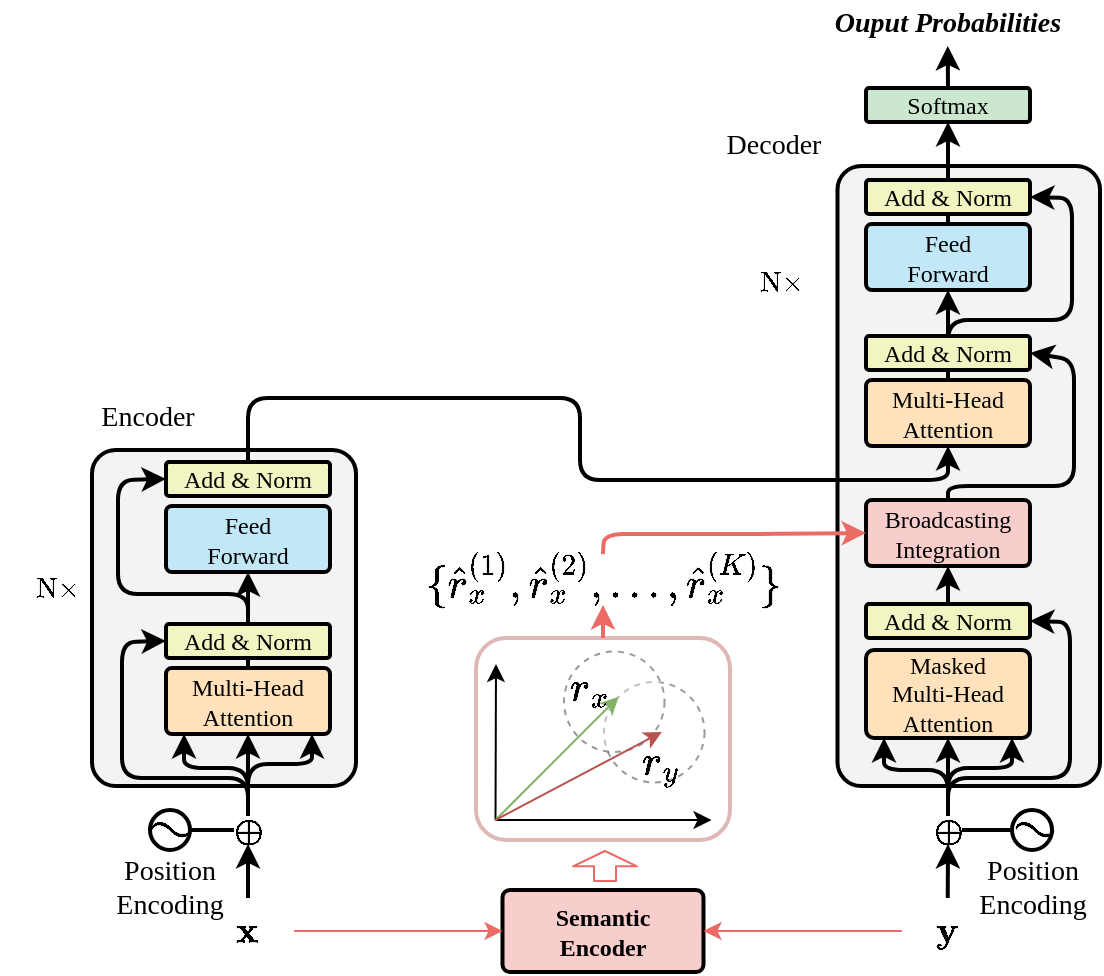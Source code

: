 <mxfile version="14.6.3" type="github">
  <diagram id="fsOf0FjV4G_plv9J03Zy" name="Page-1">
    <mxGraphModel dx="946" dy="-612" grid="0" gridSize="10" guides="1" tooltips="1" connect="1" arrows="1" fold="1" page="1" pageScale="1" pageWidth="827" pageHeight="1169" math="1" shadow="0">
      <root>
        <mxCell id="0" />
        <mxCell id="1" parent="0" />
        <mxCell id="ROoun5k54rdbkdzSo6Rq-1" value="" style="rounded=1;whiteSpace=wrap;html=1;strokeWidth=2;fontSize=11;opacity=40;fillColor=#FFFFFF;strokeColor=#AD4F4C;" parent="1" vertex="1">
          <mxGeometry x="303" y="1708" width="127" height="101" as="geometry" />
        </mxCell>
        <mxCell id="ROoun5k54rdbkdzSo6Rq-2" value="" style="ellipse;whiteSpace=wrap;html=1;aspect=fixed;strokeColor=#000000;strokeWidth=1;fillColor=#FFFFFF;fontSize=11;dashed=1;opacity=40;" parent="1" vertex="1">
          <mxGeometry x="367" y="1730" width="50.25" height="50.25" as="geometry" />
        </mxCell>
        <mxCell id="ROoun5k54rdbkdzSo6Rq-3" value="" style="ellipse;whiteSpace=wrap;html=1;aspect=fixed;strokeColor=#000000;strokeWidth=1;fillColor=#FFFFFF;fontSize=11;dashed=1;opacity=40;" parent="1" vertex="1">
          <mxGeometry x="347" y="1714.75" width="50.25" height="50.25" as="geometry" />
        </mxCell>
        <mxCell id="ROoun5k54rdbkdzSo6Rq-4" value="" style="rounded=1;whiteSpace=wrap;html=1;strokeWidth=2;fillColor=#F3F3F4;arcSize=9;" parent="1" vertex="1">
          <mxGeometry x="483.75" y="1472" width="131.25" height="310" as="geometry" />
        </mxCell>
        <mxCell id="ROoun5k54rdbkdzSo6Rq-5" value="" style="rounded=1;whiteSpace=wrap;html=1;strokeWidth=2;fillColor=#F3F3F4;arcSize=9;" parent="1" vertex="1">
          <mxGeometry x="111" y="1614" width="132" height="168" as="geometry" />
        </mxCell>
        <mxCell id="ROoun5k54rdbkdzSo6Rq-6" value="&lt;font face=&quot;Times New Roman&quot; style=&quot;font-size: 18px&quot;&gt;$$\mathbf{x}$$&lt;/font&gt;" style="rounded=1;whiteSpace=wrap;html=1;strokeWidth=2;arcSize=9;strokeColor=none;" parent="1" vertex="1">
          <mxGeometry x="166" y="1838" width="46" height="33" as="geometry" />
        </mxCell>
        <mxCell id="ROoun5k54rdbkdzSo6Rq-7" value="&lt;font face=&quot;Times New Roman&quot;&gt;Multi-Head&lt;br&gt;Attention&lt;/font&gt;" style="rounded=1;whiteSpace=wrap;html=1;strokeWidth=2;arcSize=9;fillColor=#FFE2BB;" parent="1" vertex="1">
          <mxGeometry x="148" y="1723" width="82" height="33" as="geometry" />
        </mxCell>
        <mxCell id="ROoun5k54rdbkdzSo6Rq-8" value="&lt;font face=&quot;Times New Roman&quot;&gt;Feed&lt;br&gt;Forward&lt;br&gt;&lt;/font&gt;" style="rounded=1;whiteSpace=wrap;html=1;strokeWidth=2;arcSize=9;fillColor=#C2E8F7;" parent="1" vertex="1">
          <mxGeometry x="148" y="1642" width="82" height="33" as="geometry" />
        </mxCell>
        <mxCell id="ROoun5k54rdbkdzSo6Rq-9" value="&lt;font style=&quot;font-size: 14px&quot;&gt;$$\boldsymbol{\oplus}$$&lt;/font&gt;" style="text;html=1;strokeColor=none;fillColor=none;align=center;verticalAlign=middle;whiteSpace=wrap;rounded=0;" parent="1" vertex="1">
          <mxGeometry x="182" y="1797" width="14" height="14" as="geometry" />
        </mxCell>
        <mxCell id="ROoun5k54rdbkdzSo6Rq-10" value="" style="endArrow=classic;html=1;exitX=0.5;exitY=0;exitDx=0;exitDy=0;entryX=0.5;entryY=1;entryDx=0;entryDy=0;strokeWidth=2;" parent="1" source="ROoun5k54rdbkdzSo6Rq-6" target="ROoun5k54rdbkdzSo6Rq-9" edge="1">
          <mxGeometry width="50" height="50" relative="1" as="geometry">
            <mxPoint x="408" y="1760" as="sourcePoint" />
            <mxPoint x="458" y="1710" as="targetPoint" />
          </mxGeometry>
        </mxCell>
        <mxCell id="ROoun5k54rdbkdzSo6Rq-11" value="" style="ellipse;whiteSpace=wrap;html=1;aspect=fixed;strokeWidth=2;fillColor=none;" parent="1" vertex="1">
          <mxGeometry x="140" y="1794" width="20" height="20" as="geometry" />
        </mxCell>
        <mxCell id="ROoun5k54rdbkdzSo6Rq-12" value="&lt;font style=&quot;font-size: 24px&quot;&gt;$$\wr$$&lt;/font&gt;" style="text;html=1;strokeColor=none;align=center;verticalAlign=middle;whiteSpace=wrap;rounded=0;rotation=105;" parent="1" vertex="1">
          <mxGeometry x="131" y="1794" width="40" height="20" as="geometry" />
        </mxCell>
        <mxCell id="ROoun5k54rdbkdzSo6Rq-13" value="" style="endArrow=none;html=1;exitX=1;exitY=0.5;exitDx=0;exitDy=0;entryX=0;entryY=0.5;entryDx=0;entryDy=0;strokeWidth=2;" parent="1" source="ROoun5k54rdbkdzSo6Rq-11" target="ROoun5k54rdbkdzSo6Rq-9" edge="1">
          <mxGeometry width="50" height="50" relative="1" as="geometry">
            <mxPoint x="441" y="1854" as="sourcePoint" />
            <mxPoint x="183" y="1804" as="targetPoint" />
          </mxGeometry>
        </mxCell>
        <mxCell id="ROoun5k54rdbkdzSo6Rq-14" value="&lt;font style=&quot;font-size: 14px&quot; face=&quot;Times New Roman&quot;&gt;Position Encoding&lt;/font&gt;" style="text;html=1;strokeColor=none;fillColor=none;align=center;verticalAlign=middle;whiteSpace=wrap;rounded=0;" parent="1" vertex="1">
          <mxGeometry x="119" y="1823" width="62" height="20" as="geometry" />
        </mxCell>
        <mxCell id="ROoun5k54rdbkdzSo6Rq-17" value="" style="endArrow=classic;html=1;strokeWidth=2;exitX=0.5;exitY=0;exitDx=0;exitDy=0;entryX=0.5;entryY=1;entryDx=0;entryDy=0;" parent="1" source="ROoun5k54rdbkdzSo6Rq-9" target="ROoun5k54rdbkdzSo6Rq-7" edge="1">
          <mxGeometry width="50" height="50" relative="1" as="geometry">
            <mxPoint x="396" y="1829" as="sourcePoint" />
            <mxPoint x="446" y="1779" as="targetPoint" />
          </mxGeometry>
        </mxCell>
        <mxCell id="ROoun5k54rdbkdzSo6Rq-18" value="" style="endArrow=classic;html=1;strokeWidth=2;exitX=0.5;exitY=0;exitDx=0;exitDy=0;entryX=0.89;entryY=1;entryDx=0;entryDy=0;entryPerimeter=0;" parent="1" source="ROoun5k54rdbkdzSo6Rq-9" target="ROoun5k54rdbkdzSo6Rq-7" edge="1">
          <mxGeometry width="50" height="50" relative="1" as="geometry">
            <mxPoint x="361" y="1834" as="sourcePoint" />
            <mxPoint x="411" y="1784" as="targetPoint" />
            <Array as="points">
              <mxPoint x="189" y="1771" />
              <mxPoint x="221" y="1771" />
            </Array>
          </mxGeometry>
        </mxCell>
        <mxCell id="ROoun5k54rdbkdzSo6Rq-19" value="" style="endArrow=classic;html=1;strokeWidth=2;exitX=0.5;exitY=0;exitDx=0;exitDy=0;entryX=0.11;entryY=1;entryDx=0;entryDy=0;entryPerimeter=0;" parent="1" source="ROoun5k54rdbkdzSo6Rq-9" target="ROoun5k54rdbkdzSo6Rq-7" edge="1">
          <mxGeometry width="50" height="50" relative="1" as="geometry">
            <mxPoint x="199" y="1797" as="sourcePoint" />
            <mxPoint x="199" y="1751" as="targetPoint" />
            <Array as="points">
              <mxPoint x="189" y="1773" />
              <mxPoint x="157" y="1773" />
            </Array>
          </mxGeometry>
        </mxCell>
        <mxCell id="ROoun5k54rdbkdzSo6Rq-20" value="" style="endArrow=classic;html=1;strokeWidth=2;exitX=0.5;exitY=0;exitDx=0;exitDy=0;entryX=0;entryY=0.5;entryDx=0;entryDy=0;" parent="1" source="ROoun5k54rdbkdzSo6Rq-9" target="ROoun5k54rdbkdzSo6Rq-22" edge="1">
          <mxGeometry width="50" height="50" relative="1" as="geometry">
            <mxPoint x="204" y="1790" as="sourcePoint" />
            <mxPoint x="411" y="1784" as="targetPoint" />
            <Array as="points">
              <mxPoint x="189" y="1778" />
              <mxPoint x="126" y="1778" />
              <mxPoint x="126" y="1710" />
            </Array>
          </mxGeometry>
        </mxCell>
        <mxCell id="ROoun5k54rdbkdzSo6Rq-21" value="" style="endArrow=classic;html=1;strokeWidth=2;exitX=0.5;exitY=0;exitDx=0;exitDy=0;entryX=0.5;entryY=1;entryDx=0;entryDy=0;" parent="1" source="ROoun5k54rdbkdzSo6Rq-7" target="ROoun5k54rdbkdzSo6Rq-8" edge="1">
          <mxGeometry width="50" height="50" relative="1" as="geometry">
            <mxPoint x="361" y="1834" as="sourcePoint" />
            <mxPoint x="411" y="1784" as="targetPoint" />
          </mxGeometry>
        </mxCell>
        <mxCell id="ROoun5k54rdbkdzSo6Rq-22" value="&lt;font face=&quot;Times New Roman&quot;&gt;Add &amp;amp; Norm&lt;/font&gt;" style="rounded=1;whiteSpace=wrap;html=1;strokeWidth=2;arcSize=9;fillColor=#F2F4C1;" parent="1" vertex="1">
          <mxGeometry x="148" y="1701" width="82" height="17" as="geometry" />
        </mxCell>
        <mxCell id="ROoun5k54rdbkdzSo6Rq-23" value="" style="endArrow=classic;html=1;strokeWidth=2;exitX=0.5;exitY=0;exitDx=0;exitDy=0;entryX=0;entryY=0.5;entryDx=0;entryDy=0;" parent="1" source="ROoun5k54rdbkdzSo6Rq-22" target="ROoun5k54rdbkdzSo6Rq-42" edge="1">
          <mxGeometry width="50" height="50" relative="1" as="geometry">
            <mxPoint x="361" y="1834" as="sourcePoint" />
            <mxPoint x="411" y="1784" as="targetPoint" />
            <Array as="points">
              <mxPoint x="189" y="1686" />
              <mxPoint x="124" y="1686" />
              <mxPoint x="124" y="1629" />
            </Array>
          </mxGeometry>
        </mxCell>
        <mxCell id="ROoun5k54rdbkdzSo6Rq-24" value="&lt;span style=&quot;font-family: &amp;#34;times new roman&amp;#34; ; font-size: 18px&quot;&gt;$$\mathbf{y}$$&lt;/span&gt;" style="rounded=1;whiteSpace=wrap;html=1;strokeWidth=2;arcSize=9;strokeColor=none;" parent="1" vertex="1">
          <mxGeometry x="515.87" y="1838" width="46" height="33" as="geometry" />
        </mxCell>
        <mxCell id="ROoun5k54rdbkdzSo6Rq-25" value="&lt;font face=&quot;Times New Roman&quot;&gt;Masked &lt;br&gt;Multi-Head&lt;br&gt;Attention&lt;/font&gt;" style="rounded=1;whiteSpace=wrap;html=1;strokeWidth=2;arcSize=9;fillColor=#FFE2BB;" parent="1" vertex="1">
          <mxGeometry x="498" y="1714" width="82" height="44" as="geometry" />
        </mxCell>
        <mxCell id="ROoun5k54rdbkdzSo6Rq-26" value="&lt;span style=&quot;font-family: &amp;#34;times new roman&amp;#34;&quot;&gt;Multi-Head&lt;/span&gt;&lt;br style=&quot;font-family: &amp;#34;times new roman&amp;#34;&quot;&gt;&lt;span style=&quot;font-family: &amp;#34;times new roman&amp;#34;&quot;&gt;Attention&lt;/span&gt;&lt;font face=&quot;Times New Roman&quot;&gt;&lt;br&gt;&lt;/font&gt;" style="rounded=1;whiteSpace=wrap;html=1;strokeWidth=2;arcSize=9;fillColor=#FFE2BB;" parent="1" vertex="1">
          <mxGeometry x="498" y="1579" width="82" height="33" as="geometry" />
        </mxCell>
        <mxCell id="ROoun5k54rdbkdzSo6Rq-27" value="&lt;font style=&quot;font-size: 14px&quot;&gt;$$\boldsymbol{\oplus}$$&lt;/font&gt;" style="text;html=1;strokeColor=none;fillColor=none;align=center;verticalAlign=middle;whiteSpace=wrap;rounded=0;" parent="1" vertex="1">
          <mxGeometry x="532" y="1797" width="14" height="14" as="geometry" />
        </mxCell>
        <mxCell id="ROoun5k54rdbkdzSo6Rq-28" value="" style="endArrow=classic;html=1;exitX=0.5;exitY=0;exitDx=0;exitDy=0;entryX=0.5;entryY=1;entryDx=0;entryDy=0;strokeWidth=2;" parent="1" source="ROoun5k54rdbkdzSo6Rq-24" target="ROoun5k54rdbkdzSo6Rq-27" edge="1">
          <mxGeometry width="50" height="50" relative="1" as="geometry">
            <mxPoint x="758" y="1760" as="sourcePoint" />
            <mxPoint x="808" y="1710" as="targetPoint" />
          </mxGeometry>
        </mxCell>
        <mxCell id="ROoun5k54rdbkdzSo6Rq-29" value="" style="ellipse;whiteSpace=wrap;html=1;aspect=fixed;strokeWidth=2;fillColor=none;" parent="1" vertex="1">
          <mxGeometry x="571" y="1794" width="20" height="20" as="geometry" />
        </mxCell>
        <mxCell id="ROoun5k54rdbkdzSo6Rq-30" value="&lt;font style=&quot;font-size: 24px&quot;&gt;$$\wr$$&lt;/font&gt;" style="text;html=1;strokeColor=none;align=center;verticalAlign=middle;whiteSpace=wrap;rounded=0;rotation=105;" parent="1" vertex="1">
          <mxGeometry x="563" y="1794" width="40" height="20" as="geometry" />
        </mxCell>
        <mxCell id="ROoun5k54rdbkdzSo6Rq-31" value="&lt;font style=&quot;font-size: 14px&quot; face=&quot;Times New Roman&quot;&gt;Position Encoding&lt;/font&gt;" style="text;html=1;strokeColor=none;fillColor=none;align=center;verticalAlign=middle;whiteSpace=wrap;rounded=0;" parent="1" vertex="1">
          <mxGeometry x="550.5" y="1823" width="61" height="20" as="geometry" />
        </mxCell>
        <mxCell id="ROoun5k54rdbkdzSo6Rq-34" value="" style="endArrow=classic;html=1;strokeWidth=2;exitX=0.5;exitY=0;exitDx=0;exitDy=0;entryX=0.5;entryY=1;entryDx=0;entryDy=0;" parent="1" source="ROoun5k54rdbkdzSo6Rq-27" target="ROoun5k54rdbkdzSo6Rq-25" edge="1">
          <mxGeometry width="50" height="50" relative="1" as="geometry">
            <mxPoint x="746" y="1829" as="sourcePoint" />
            <mxPoint x="796" y="1779" as="targetPoint" />
          </mxGeometry>
        </mxCell>
        <mxCell id="ROoun5k54rdbkdzSo6Rq-35" value="" style="endArrow=classic;html=1;strokeWidth=2;exitX=0.5;exitY=0;exitDx=0;exitDy=0;entryX=0.89;entryY=1;entryDx=0;entryDy=0;entryPerimeter=0;" parent="1" source="ROoun5k54rdbkdzSo6Rq-27" target="ROoun5k54rdbkdzSo6Rq-25" edge="1">
          <mxGeometry width="50" height="50" relative="1" as="geometry">
            <mxPoint x="711" y="1834" as="sourcePoint" />
            <mxPoint x="761" y="1784" as="targetPoint" />
            <Array as="points">
              <mxPoint x="539" y="1773" />
              <mxPoint x="571" y="1773" />
            </Array>
          </mxGeometry>
        </mxCell>
        <mxCell id="ROoun5k54rdbkdzSo6Rq-36" value="" style="endArrow=classic;html=1;strokeWidth=2;exitX=0.5;exitY=0;exitDx=0;exitDy=0;entryX=0.11;entryY=1;entryDx=0;entryDy=0;entryPerimeter=0;" parent="1" source="ROoun5k54rdbkdzSo6Rq-27" target="ROoun5k54rdbkdzSo6Rq-25" edge="1">
          <mxGeometry width="50" height="50" relative="1" as="geometry">
            <mxPoint x="549" y="1797" as="sourcePoint" />
            <mxPoint x="549" y="1751" as="targetPoint" />
            <Array as="points">
              <mxPoint x="539" y="1774" />
              <mxPoint x="507" y="1774" />
            </Array>
          </mxGeometry>
        </mxCell>
        <mxCell id="ROoun5k54rdbkdzSo6Rq-38" value="" style="endArrow=none;html=1;strokeWidth=2;exitX=1;exitY=0.5;exitDx=0;exitDy=0;entryX=0;entryY=0.5;entryDx=0;entryDy=0;" parent="1" source="ROoun5k54rdbkdzSo6Rq-27" target="ROoun5k54rdbkdzSo6Rq-29" edge="1">
          <mxGeometry width="50" height="50" relative="1" as="geometry">
            <mxPoint x="541" y="1834" as="sourcePoint" />
            <mxPoint x="591" y="1784" as="targetPoint" />
          </mxGeometry>
        </mxCell>
        <mxCell id="ROoun5k54rdbkdzSo6Rq-39" value="&lt;font face=&quot;Times New Roman&quot;&gt;Feed&lt;br&gt;Forward&lt;br&gt;&lt;/font&gt;" style="rounded=1;whiteSpace=wrap;html=1;strokeWidth=2;arcSize=9;fillColor=#C2E8F7;" parent="1" vertex="1">
          <mxGeometry x="498" y="1501" width="82" height="33" as="geometry" />
        </mxCell>
        <mxCell id="ROoun5k54rdbkdzSo6Rq-40" value="" style="endArrow=classic;html=1;strokeWidth=2;entryX=0.5;entryY=1;entryDx=0;entryDy=0;exitX=0.5;exitY=0;exitDx=0;exitDy=0;" parent="1" source="ROoun5k54rdbkdzSo6Rq-26" target="ROoun5k54rdbkdzSo6Rq-39" edge="1">
          <mxGeometry width="50" height="50" relative="1" as="geometry">
            <mxPoint x="549" y="1567" as="sourcePoint" />
            <mxPoint x="549" y="1612" as="targetPoint" />
          </mxGeometry>
        </mxCell>
        <mxCell id="ROoun5k54rdbkdzSo6Rq-42" value="&lt;font face=&quot;Times New Roman&quot;&gt;Add &amp;amp; Norm&lt;/font&gt;" style="rounded=1;whiteSpace=wrap;html=1;strokeWidth=2;arcSize=9;fillColor=#F2F4C1;" parent="1" vertex="1">
          <mxGeometry x="148" y="1620" width="82" height="17" as="geometry" />
        </mxCell>
        <mxCell id="ROoun5k54rdbkdzSo6Rq-43" value="" style="endArrow=classic;html=1;strokeWidth=2;exitX=0.5;exitY=0;exitDx=0;exitDy=0;entryX=1;entryY=0.5;entryDx=0;entryDy=0;" parent="1" source="ROoun5k54rdbkdzSo6Rq-27" target="ROoun5k54rdbkdzSo6Rq-45" edge="1">
          <mxGeometry width="50" height="50" relative="1" as="geometry">
            <mxPoint x="567" y="1750" as="sourcePoint" />
            <mxPoint x="617" y="1700" as="targetPoint" />
            <Array as="points">
              <mxPoint x="539" y="1778" />
              <mxPoint x="600" y="1778" />
              <mxPoint x="600" y="1700" />
            </Array>
          </mxGeometry>
        </mxCell>
        <mxCell id="ROoun5k54rdbkdzSo6Rq-44" value="" style="endArrow=classic;html=1;strokeWidth=2;exitX=0.5;exitY=0;exitDx=0;exitDy=0;entryX=1;entryY=0.5;entryDx=0;entryDy=0;" parent="1" source="ROoun5k54rdbkdzSo6Rq-59" target="ROoun5k54rdbkdzSo6Rq-54" edge="1">
          <mxGeometry width="50" height="50" relative="1" as="geometry">
            <mxPoint x="539" y="1654" as="sourcePoint" />
            <mxPoint x="617" y="1657" as="targetPoint" />
            <Array as="points">
              <mxPoint x="539" y="1632" />
              <mxPoint x="602" y="1632" />
              <mxPoint x="602" y="1569" />
            </Array>
          </mxGeometry>
        </mxCell>
        <mxCell id="ROoun5k54rdbkdzSo6Rq-45" value="&lt;font face=&quot;Times New Roman&quot;&gt;Add &amp;amp; Norm&lt;/font&gt;" style="rounded=1;whiteSpace=wrap;html=1;strokeWidth=2;arcSize=9;fillColor=#F2F4C1;" parent="1" vertex="1">
          <mxGeometry x="498" y="1691" width="82" height="17" as="geometry" />
        </mxCell>
        <mxCell id="ROoun5k54rdbkdzSo6Rq-46" value="" style="endArrow=classic;html=1;strokeWidth=2;exitX=0.5;exitY=0;exitDx=0;exitDy=0;entryX=1;entryY=0.5;entryDx=0;entryDy=0;" parent="1" source="ROoun5k54rdbkdzSo6Rq-26" target="ROoun5k54rdbkdzSo6Rq-51" edge="1">
          <mxGeometry width="50" height="50" relative="1" as="geometry">
            <mxPoint x="567" y="1707" as="sourcePoint" />
            <mxPoint x="580" y="1468" as="targetPoint" />
            <Array as="points">
              <mxPoint x="539" y="1549" />
              <mxPoint x="601" y="1549" />
              <mxPoint x="601" y="1488" />
            </Array>
          </mxGeometry>
        </mxCell>
        <mxCell id="ROoun5k54rdbkdzSo6Rq-48" value="&lt;font face=&quot;Times New Roman&quot;&gt;Softmax&lt;/font&gt;" style="rounded=1;whiteSpace=wrap;html=1;strokeWidth=2;arcSize=9;fillColor=#CCE7CF;" parent="1" vertex="1">
          <mxGeometry x="498" y="1433" width="82" height="17" as="geometry" />
        </mxCell>
        <mxCell id="ROoun5k54rdbkdzSo6Rq-49" value="&lt;font style=&quot;font-size: 14px&quot; face=&quot;Times New Roman&quot;&gt;&lt;i&gt;&lt;b&gt;Ouput Probabilities&lt;/b&gt;&lt;/i&gt;&lt;/font&gt;" style="text;html=1;strokeColor=none;fillColor=none;align=center;verticalAlign=middle;whiteSpace=wrap;rounded=0;" parent="1" vertex="1">
          <mxGeometry x="475.74" y="1389" width="126.26" height="23" as="geometry" />
        </mxCell>
        <mxCell id="ROoun5k54rdbkdzSo6Rq-50" value="" style="endArrow=classic;html=1;strokeWidth=2;entryX=0.5;entryY=1;entryDx=0;entryDy=0;exitX=0.5;exitY=0;exitDx=0;exitDy=0;" parent="1" source="ROoun5k54rdbkdzSo6Rq-39" target="ROoun5k54rdbkdzSo6Rq-48" edge="1">
          <mxGeometry width="50" height="50" relative="1" as="geometry">
            <mxPoint x="567" y="1651" as="sourcePoint" />
            <mxPoint x="539" y="1436" as="targetPoint" />
          </mxGeometry>
        </mxCell>
        <mxCell id="ROoun5k54rdbkdzSo6Rq-51" value="&lt;font face=&quot;Times New Roman&quot;&gt;Add &amp;amp; Norm&lt;/font&gt;" style="rounded=1;whiteSpace=wrap;html=1;strokeWidth=2;arcSize=9;fillColor=#F2F4C1;" parent="1" vertex="1">
          <mxGeometry x="498" y="1479" width="82" height="17" as="geometry" />
        </mxCell>
        <mxCell id="ROoun5k54rdbkdzSo6Rq-53" value="" style="endArrow=classic;html=1;strokeWidth=2;entryX=0.5;entryY=1;entryDx=0;entryDy=0;exitX=0.5;exitY=0;exitDx=0;exitDy=0;" parent="1" source="ROoun5k54rdbkdzSo6Rq-48" target="ROoun5k54rdbkdzSo6Rq-49" edge="1">
          <mxGeometry width="50" height="50" relative="1" as="geometry">
            <mxPoint x="539" y="1391" as="sourcePoint" />
            <mxPoint x="617" y="1566" as="targetPoint" />
          </mxGeometry>
        </mxCell>
        <mxCell id="ROoun5k54rdbkdzSo6Rq-54" value="&lt;font face=&quot;Times New Roman&quot;&gt;Add &amp;amp; Norm&lt;/font&gt;" style="rounded=1;whiteSpace=wrap;html=1;strokeWidth=2;arcSize=9;fillColor=#F2F4C1;" parent="1" vertex="1">
          <mxGeometry x="498" y="1557" width="82" height="17" as="geometry" />
        </mxCell>
        <mxCell id="ROoun5k54rdbkdzSo6Rq-55" value="$${\rm N}\times$$" style="text;html=1;strokeColor=none;fillColor=none;align=center;verticalAlign=middle;whiteSpace=wrap;rounded=0;" parent="1" vertex="1">
          <mxGeometry x="74" y="1672.5" width="40" height="20" as="geometry" />
        </mxCell>
        <mxCell id="ROoun5k54rdbkdzSo6Rq-56" value="$${\rm N}\times$$" style="text;html=1;strokeColor=none;fillColor=none;align=center;verticalAlign=middle;whiteSpace=wrap;rounded=0;" parent="1" vertex="1">
          <mxGeometry x="435.74" y="1520" width="40" height="20" as="geometry" />
        </mxCell>
        <mxCell id="ROoun5k54rdbkdzSo6Rq-57" value="&lt;font style=&quot;font-size: 14px&quot; face=&quot;Times New Roman&quot;&gt;Encoder&lt;/font&gt;" style="text;html=1;strokeColor=none;fillColor=none;align=center;verticalAlign=middle;whiteSpace=wrap;rounded=0;" parent="1" vertex="1">
          <mxGeometry x="111" y="1588" width="56" height="20" as="geometry" />
        </mxCell>
        <mxCell id="ROoun5k54rdbkdzSo6Rq-58" value="&lt;font style=&quot;font-size: 14px&quot; face=&quot;Times New Roman&quot;&gt;Decoder&lt;/font&gt;" style="text;html=1;strokeColor=none;fillColor=none;align=center;verticalAlign=middle;whiteSpace=wrap;rounded=0;" parent="1" vertex="1">
          <mxGeometry x="424" y="1452" width="56" height="20" as="geometry" />
        </mxCell>
        <mxCell id="ROoun5k54rdbkdzSo6Rq-59" value="&lt;font face=&quot;times new roman&quot;&gt;Broadcasting&lt;/font&gt;&lt;br style=&quot;font-family: &amp;#34;times new roman&amp;#34;&quot;&gt;&lt;font face=&quot;times new roman&quot;&gt;Integration&lt;/font&gt;" style="rounded=1;whiteSpace=wrap;html=1;strokeWidth=2;arcSize=9;fillColor=#F8CECC;" parent="1" vertex="1">
          <mxGeometry x="498" y="1639" width="82" height="33" as="geometry" />
        </mxCell>
        <mxCell id="ROoun5k54rdbkdzSo6Rq-60" value="" style="endArrow=classic;html=1;strokeWidth=2;entryX=0.5;entryY=1;entryDx=0;entryDy=0;exitX=0.5;exitY=0;exitDx=0;exitDy=0;" parent="1" source="ROoun5k54rdbkdzSo6Rq-45" target="ROoun5k54rdbkdzSo6Rq-59" edge="1">
          <mxGeometry width="50" height="50" relative="1" as="geometry">
            <mxPoint x="549" y="1391" as="sourcePoint" />
            <mxPoint x="549.01" y="1370" as="targetPoint" />
          </mxGeometry>
        </mxCell>
        <mxCell id="ROoun5k54rdbkdzSo6Rq-61" value="&lt;font style=&quot;font-size: 12px&quot;&gt;&lt;b&gt;&lt;font face=&quot;Times New Roman&quot;&gt;Semantic&lt;/font&gt;&lt;br style=&quot;font-family: &amp;#34;times new roman&amp;#34;&quot;&gt;&lt;font face=&quot;Times New Roman&quot;&gt;Encoder&lt;/font&gt;&lt;/b&gt;&lt;/font&gt;" style="rounded=1;whiteSpace=wrap;html=1;strokeWidth=2;arcSize=9;fillColor=#F8CECC;" parent="1" vertex="1">
          <mxGeometry x="316.25" y="1834" width="100.5" height="41" as="geometry" />
        </mxCell>
        <mxCell id="ROoun5k54rdbkdzSo6Rq-63" value="" style="endArrow=classic;html=1;fontSize=11;" parent="1" edge="1">
          <mxGeometry width="50" height="50" relative="1" as="geometry">
            <mxPoint x="312.75" y="1799" as="sourcePoint" />
            <mxPoint x="420.75" y="1799" as="targetPoint" />
          </mxGeometry>
        </mxCell>
        <mxCell id="ROoun5k54rdbkdzSo6Rq-64" value="" style="endArrow=classic;html=1;fontSize=11;" parent="1" edge="1">
          <mxGeometry width="50" height="50" relative="1" as="geometry">
            <mxPoint x="312.75" y="1799" as="sourcePoint" />
            <mxPoint x="313" y="1721" as="targetPoint" />
          </mxGeometry>
        </mxCell>
        <mxCell id="ROoun5k54rdbkdzSo6Rq-65" value="" style="endArrow=classic;html=1;fontSize=11;fillColor=#d5e8d4;strokeColor=#82b366;entryX=0;entryY=0;entryDx=0;entryDy=0;" parent="1" target="ROoun5k54rdbkdzSo6Rq-2" edge="1">
          <mxGeometry width="50" height="50" relative="1" as="geometry">
            <mxPoint x="312.75" y="1799" as="sourcePoint" />
            <mxPoint x="367" y="1758" as="targetPoint" />
          </mxGeometry>
        </mxCell>
        <mxCell id="ROoun5k54rdbkdzSo6Rq-66" value="" style="endArrow=classic;html=1;fontSize=11;fillColor=#f8cecc;strokeColor=#B85450;" parent="1" edge="1">
          <mxGeometry width="50" height="50" relative="1" as="geometry">
            <mxPoint x="312.75" y="1799" as="sourcePoint" />
            <mxPoint x="396" y="1755" as="targetPoint" />
          </mxGeometry>
        </mxCell>
        <mxCell id="ROoun5k54rdbkdzSo6Rq-69" value="&lt;font style=&quot;font-size: 18px&quot;&gt;$$r_x$$&lt;/font&gt;" style="text;html=1;strokeColor=none;fillColor=none;align=center;verticalAlign=middle;whiteSpace=wrap;rounded=0;dashed=1;fontSize=11;opacity=40;" parent="1" vertex="1">
          <mxGeometry x="339.76" y="1724" width="40" height="20" as="geometry" />
        </mxCell>
        <mxCell id="ROoun5k54rdbkdzSo6Rq-70" value="&lt;font style=&quot;font-size: 18px&quot;&gt;$$r_y$$&lt;/font&gt;" style="text;html=1;strokeColor=none;fillColor=none;align=center;verticalAlign=middle;whiteSpace=wrap;rounded=0;dashed=1;fontSize=11;opacity=40;" parent="1" vertex="1">
          <mxGeometry x="375" y="1760.5" width="40" height="20" as="geometry" />
        </mxCell>
        <mxCell id="ROoun5k54rdbkdzSo6Rq-71" value="&lt;font style=&quot;font-size: 18px&quot;&gt;$$\{\hat{r}_x^{(1)},\hat{r}_x^{(2)}&lt;br&gt;,...,\hat{r}_x^{(K)}&lt;br&gt;\}$$&lt;/font&gt;" style="text;html=1;strokeColor=none;fillColor=none;align=center;verticalAlign=middle;whiteSpace=wrap;rounded=0;fontSize=11;opacity=40;" parent="1" vertex="1">
          <mxGeometry x="305.25" y="1666" width="122.5" height="25.5" as="geometry" />
        </mxCell>
        <mxCell id="ROoun5k54rdbkdzSo6Rq-72" value="" style="endArrow=classic;html=1;strokeColor=#EA6B66;strokeWidth=1;fontSize=11;exitX=1;exitY=0.5;exitDx=0;exitDy=0;entryX=0;entryY=0.5;entryDx=0;entryDy=0;" parent="1" source="ROoun5k54rdbkdzSo6Rq-6" target="ROoun5k54rdbkdzSo6Rq-61" edge="1">
          <mxGeometry width="50" height="50" relative="1" as="geometry">
            <mxPoint x="433" y="1894" as="sourcePoint" />
            <mxPoint x="483" y="1844" as="targetPoint" />
          </mxGeometry>
        </mxCell>
        <mxCell id="ROoun5k54rdbkdzSo6Rq-73" value="" style="endArrow=classic;html=1;strokeColor=#EA6B66;strokeWidth=1;fontSize=11;exitX=0;exitY=0.5;exitDx=0;exitDy=0;entryX=1;entryY=0.5;entryDx=0;entryDy=0;" parent="1" source="ROoun5k54rdbkdzSo6Rq-24" target="ROoun5k54rdbkdzSo6Rq-61" edge="1">
          <mxGeometry width="50" height="50" relative="1" as="geometry">
            <mxPoint x="240" y="1864.5" as="sourcePoint" />
            <mxPoint x="462" y="1865" as="targetPoint" />
          </mxGeometry>
        </mxCell>
        <mxCell id="ROoun5k54rdbkdzSo6Rq-74" value="" style="shape=flexArrow;endArrow=classic;html=1;strokeColor=#EA6B66;strokeWidth=1;fontSize=11;width=11;endWidth=20;endSize=2.229;" parent="1" edge="1">
          <mxGeometry width="50" height="50" relative="1" as="geometry">
            <mxPoint x="367.5" y="1830" as="sourcePoint" />
            <mxPoint x="367.5" y="1814" as="targetPoint" />
          </mxGeometry>
        </mxCell>
        <mxCell id="ROoun5k54rdbkdzSo6Rq-76" value="" style="endArrow=classic;html=1;strokeWidth=2;fontSize=11;exitX=0.5;exitY=0;exitDx=0;exitDy=0;entryX=0.5;entryY=1;entryDx=0;entryDy=0;strokeColor=#EA6B66;" parent="1" source="ROoun5k54rdbkdzSo6Rq-1" target="ROoun5k54rdbkdzSo6Rq-71" edge="1">
          <mxGeometry width="50" height="50" relative="1" as="geometry">
            <mxPoint x="366.5" y="1703" as="sourcePoint" />
            <mxPoint x="366.5" y="1686" as="targetPoint" />
          </mxGeometry>
        </mxCell>
        <mxCell id="ROoun5k54rdbkdzSo6Rq-80" value="" style="endArrow=classic;html=1;strokeWidth=2;fontSize=11;exitX=0.5;exitY=0;exitDx=0;exitDy=0;entryX=0;entryY=0.5;entryDx=0;entryDy=0;strokeColor=#EA6B66;" parent="1" source="ROoun5k54rdbkdzSo6Rq-71" target="ROoun5k54rdbkdzSo6Rq-59" edge="1">
          <mxGeometry width="50" height="50" relative="1" as="geometry">
            <mxPoint x="376.5" y="1718" as="sourcePoint" />
            <mxPoint x="376.5" y="1702.5" as="targetPoint" />
            <Array as="points">
              <mxPoint x="367" y="1656" />
              <mxPoint x="444" y="1656" />
            </Array>
          </mxGeometry>
        </mxCell>
        <mxCell id="ShFYBGGBJTfdWPunL2BO-4" value="" style="endArrow=classic;html=1;strokeWidth=2;exitX=0.5;exitY=0;exitDx=0;exitDy=0;entryX=0.5;entryY=1;entryDx=0;entryDy=0;" edge="1" parent="1" source="ROoun5k54rdbkdzSo6Rq-42" target="ROoun5k54rdbkdzSo6Rq-26">
          <mxGeometry width="50" height="50" relative="1" as="geometry">
            <mxPoint x="199" y="1733" as="sourcePoint" />
            <mxPoint x="199" y="1685" as="targetPoint" />
            <Array as="points">
              <mxPoint x="189" y="1588" />
              <mxPoint x="274" y="1588" />
              <mxPoint x="355" y="1588" />
              <mxPoint x="355" y="1629" />
              <mxPoint x="539" y="1629" />
            </Array>
          </mxGeometry>
        </mxCell>
      </root>
    </mxGraphModel>
  </diagram>
</mxfile>
